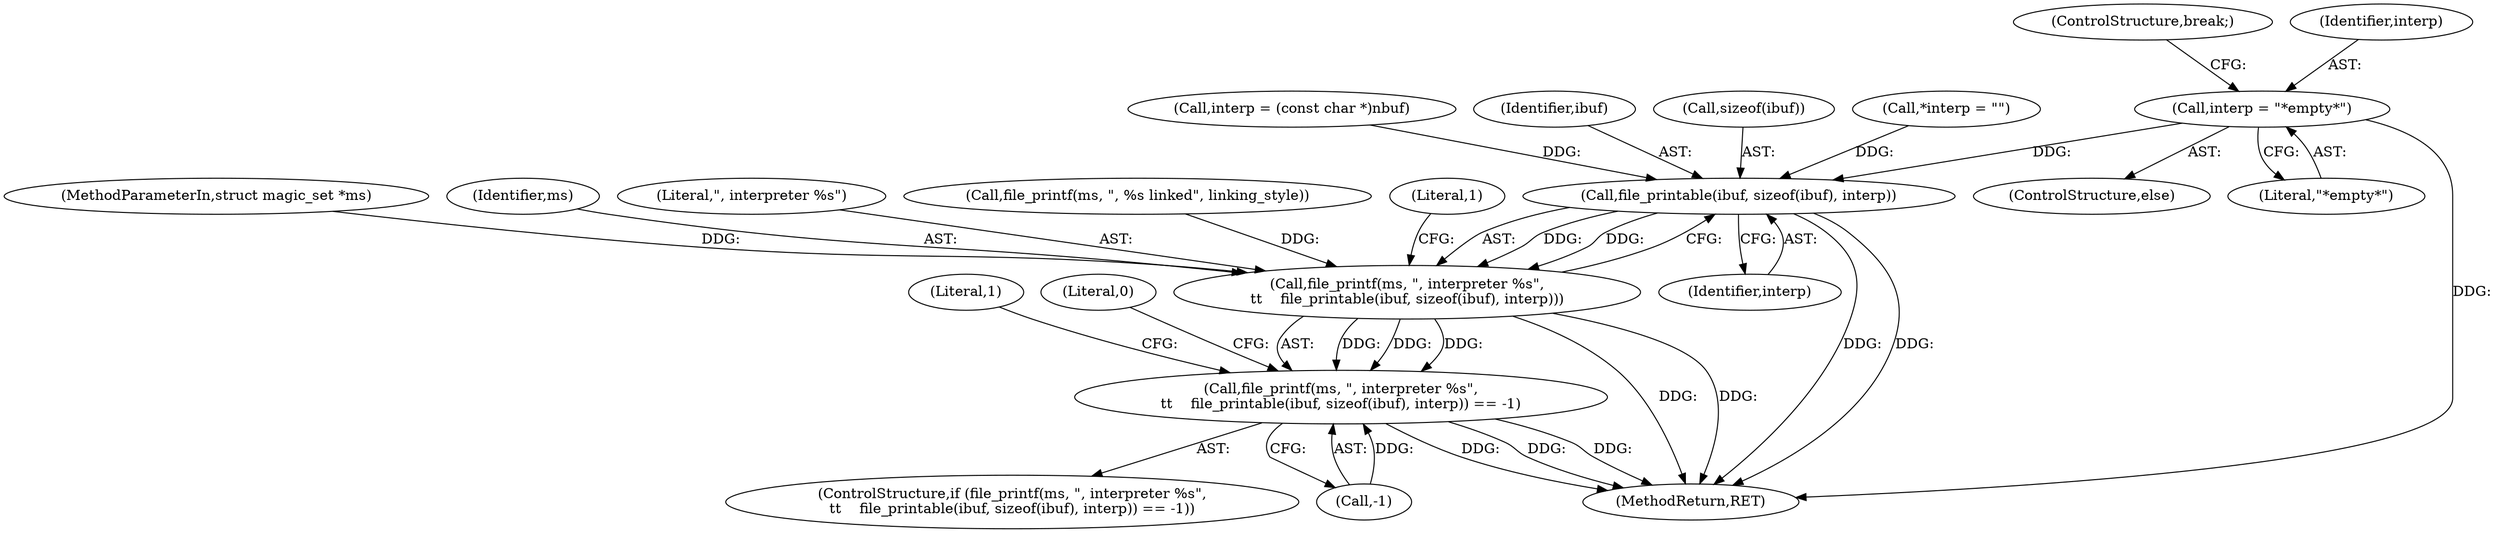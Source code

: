 digraph "0_file_445c8fb0ebff85195be94cd9f7e1df89cade5c7f_0@pointer" {
"1000287" [label="(Call,interp = \"*empty*\")"];
"1000345" [label="(Call,file_printable(ibuf, sizeof(ibuf), interp))"];
"1000342" [label="(Call,file_printf(ms, \", interpreter %s\",\n\t\t    file_printable(ibuf, sizeof(ibuf), interp)))"];
"1000341" [label="(Call,file_printf(ms, \", interpreter %s\",\n\t\t    file_printable(ibuf, sizeof(ibuf), interp)) == -1)"];
"1000349" [label="(Identifier,interp)"];
"1000281" [label="(Call,interp = (const char *)nbuf)"];
"1000107" [label="(MethodParameterIn,struct magic_set *ms)"];
"1000354" [label="(Literal,1)"];
"1000346" [label="(Identifier,ibuf)"];
"1000286" [label="(ControlStructure,else)"];
"1000345" [label="(Call,file_printable(ibuf, sizeof(ibuf), interp))"];
"1000347" [label="(Call,sizeof(ibuf))"];
"1000125" [label="(Call,*interp = \"\")"];
"1000343" [label="(Identifier,ms)"];
"1000340" [label="(ControlStructure,if (file_printf(ms, \", interpreter %s\",\n\t\t    file_printable(ibuf, sizeof(ibuf), interp)) == -1))"];
"1000344" [label="(Literal,\", interpreter %s\")"];
"1000289" [label="(Literal,\"*empty*\")"];
"1000327" [label="(Call,file_printf(ms, \", %s linked\", linking_style))"];
"1000341" [label="(Call,file_printf(ms, \", interpreter %s\",\n\t\t    file_printable(ibuf, sizeof(ibuf), interp)) == -1)"];
"1000350" [label="(Call,-1)"];
"1000287" [label="(Call,interp = \"*empty*\")"];
"1000290" [label="(ControlStructure,break;)"];
"1000342" [label="(Call,file_printf(ms, \", interpreter %s\",\n\t\t    file_printable(ibuf, sizeof(ibuf), interp)))"];
"1000288" [label="(Identifier,interp)"];
"1000357" [label="(MethodReturn,RET)"];
"1000356" [label="(Literal,0)"];
"1000351" [label="(Literal,1)"];
"1000287" -> "1000286"  [label="AST: "];
"1000287" -> "1000289"  [label="CFG: "];
"1000288" -> "1000287"  [label="AST: "];
"1000289" -> "1000287"  [label="AST: "];
"1000290" -> "1000287"  [label="CFG: "];
"1000287" -> "1000357"  [label="DDG: "];
"1000287" -> "1000345"  [label="DDG: "];
"1000345" -> "1000342"  [label="AST: "];
"1000345" -> "1000349"  [label="CFG: "];
"1000346" -> "1000345"  [label="AST: "];
"1000347" -> "1000345"  [label="AST: "];
"1000349" -> "1000345"  [label="AST: "];
"1000342" -> "1000345"  [label="CFG: "];
"1000345" -> "1000357"  [label="DDG: "];
"1000345" -> "1000357"  [label="DDG: "];
"1000345" -> "1000342"  [label="DDG: "];
"1000345" -> "1000342"  [label="DDG: "];
"1000125" -> "1000345"  [label="DDG: "];
"1000281" -> "1000345"  [label="DDG: "];
"1000342" -> "1000341"  [label="AST: "];
"1000343" -> "1000342"  [label="AST: "];
"1000344" -> "1000342"  [label="AST: "];
"1000351" -> "1000342"  [label="CFG: "];
"1000342" -> "1000357"  [label="DDG: "];
"1000342" -> "1000357"  [label="DDG: "];
"1000342" -> "1000341"  [label="DDG: "];
"1000342" -> "1000341"  [label="DDG: "];
"1000342" -> "1000341"  [label="DDG: "];
"1000327" -> "1000342"  [label="DDG: "];
"1000107" -> "1000342"  [label="DDG: "];
"1000341" -> "1000340"  [label="AST: "];
"1000341" -> "1000350"  [label="CFG: "];
"1000350" -> "1000341"  [label="AST: "];
"1000354" -> "1000341"  [label="CFG: "];
"1000356" -> "1000341"  [label="CFG: "];
"1000341" -> "1000357"  [label="DDG: "];
"1000341" -> "1000357"  [label="DDG: "];
"1000341" -> "1000357"  [label="DDG: "];
"1000350" -> "1000341"  [label="DDG: "];
}
